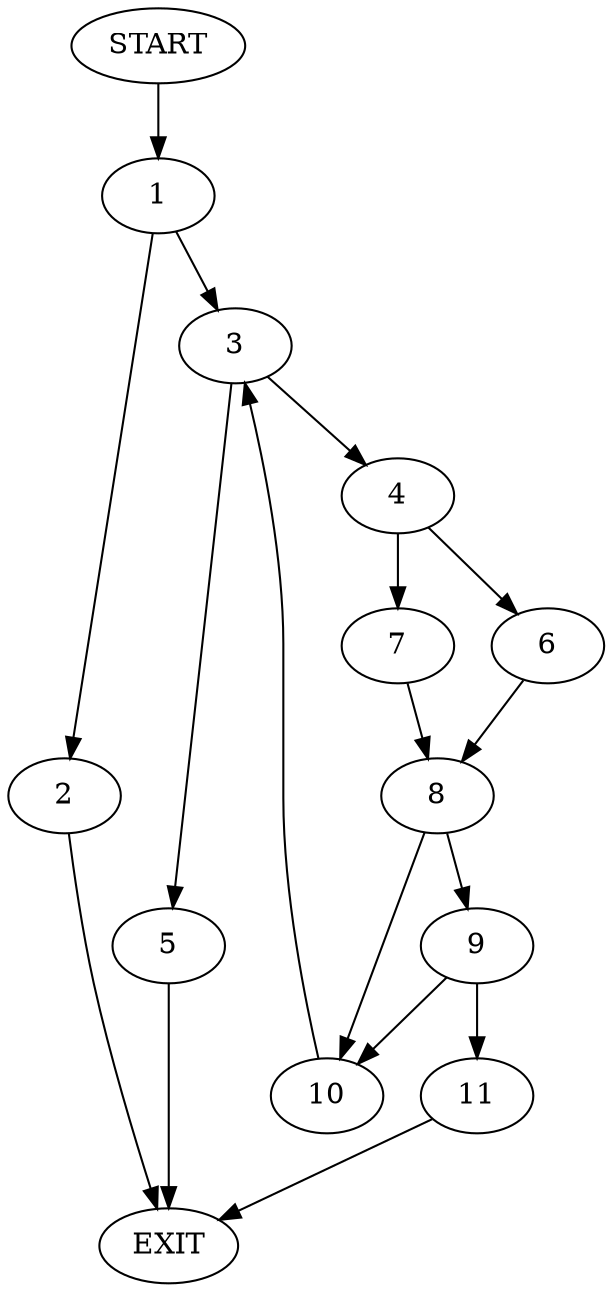 digraph {
0 [label="START"]
12 [label="EXIT"]
0 -> 1
1 -> 2
1 -> 3
2 -> 12
3 -> 4
3 -> 5
4 -> 6
4 -> 7
5 -> 12
6 -> 8
7 -> 8
8 -> 9
8 -> 10
10 -> 3
9 -> 10
9 -> 11
11 -> 12
}
